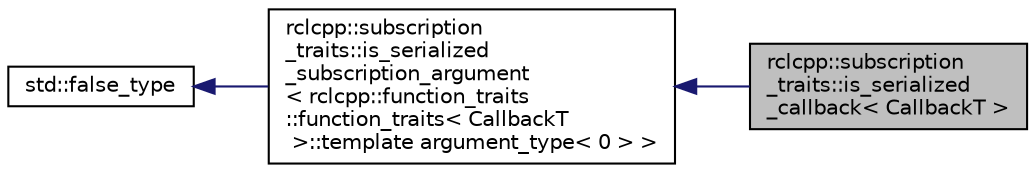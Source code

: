 digraph "rclcpp::subscription_traits::is_serialized_callback&lt; CallbackT &gt;"
{
  edge [fontname="Helvetica",fontsize="10",labelfontname="Helvetica",labelfontsize="10"];
  node [fontname="Helvetica",fontsize="10",shape=record];
  rankdir="LR";
  Node3 [label="rclcpp::subscription\l_traits::is_serialized\l_callback\< CallbackT \>",height=0.2,width=0.4,color="black", fillcolor="grey75", style="filled", fontcolor="black"];
  Node4 -> Node3 [dir="back",color="midnightblue",fontsize="10",style="solid",fontname="Helvetica"];
  Node4 [label="rclcpp::subscription\l_traits::is_serialized\l_subscription_argument\l\< rclcpp::function_traits\l::function_traits\< CallbackT\l \>::template argument_type\< 0 \> \>",height=0.2,width=0.4,color="black", fillcolor="white", style="filled",URL="$structrclcpp_1_1subscription__traits_1_1is__serialized__subscription__argument.html"];
  Node5 -> Node4 [dir="back",color="midnightblue",fontsize="10",style="solid",fontname="Helvetica"];
  Node5 [label="std::false_type",height=0.2,width=0.4,color="black", fillcolor="white", style="filled",URL="/tmp/tmp.Txb212H7Lz/doxygen_tag_files/cppreference-doxygen-web.tag.xml$cpp/types/integral_constant.html"];
}
